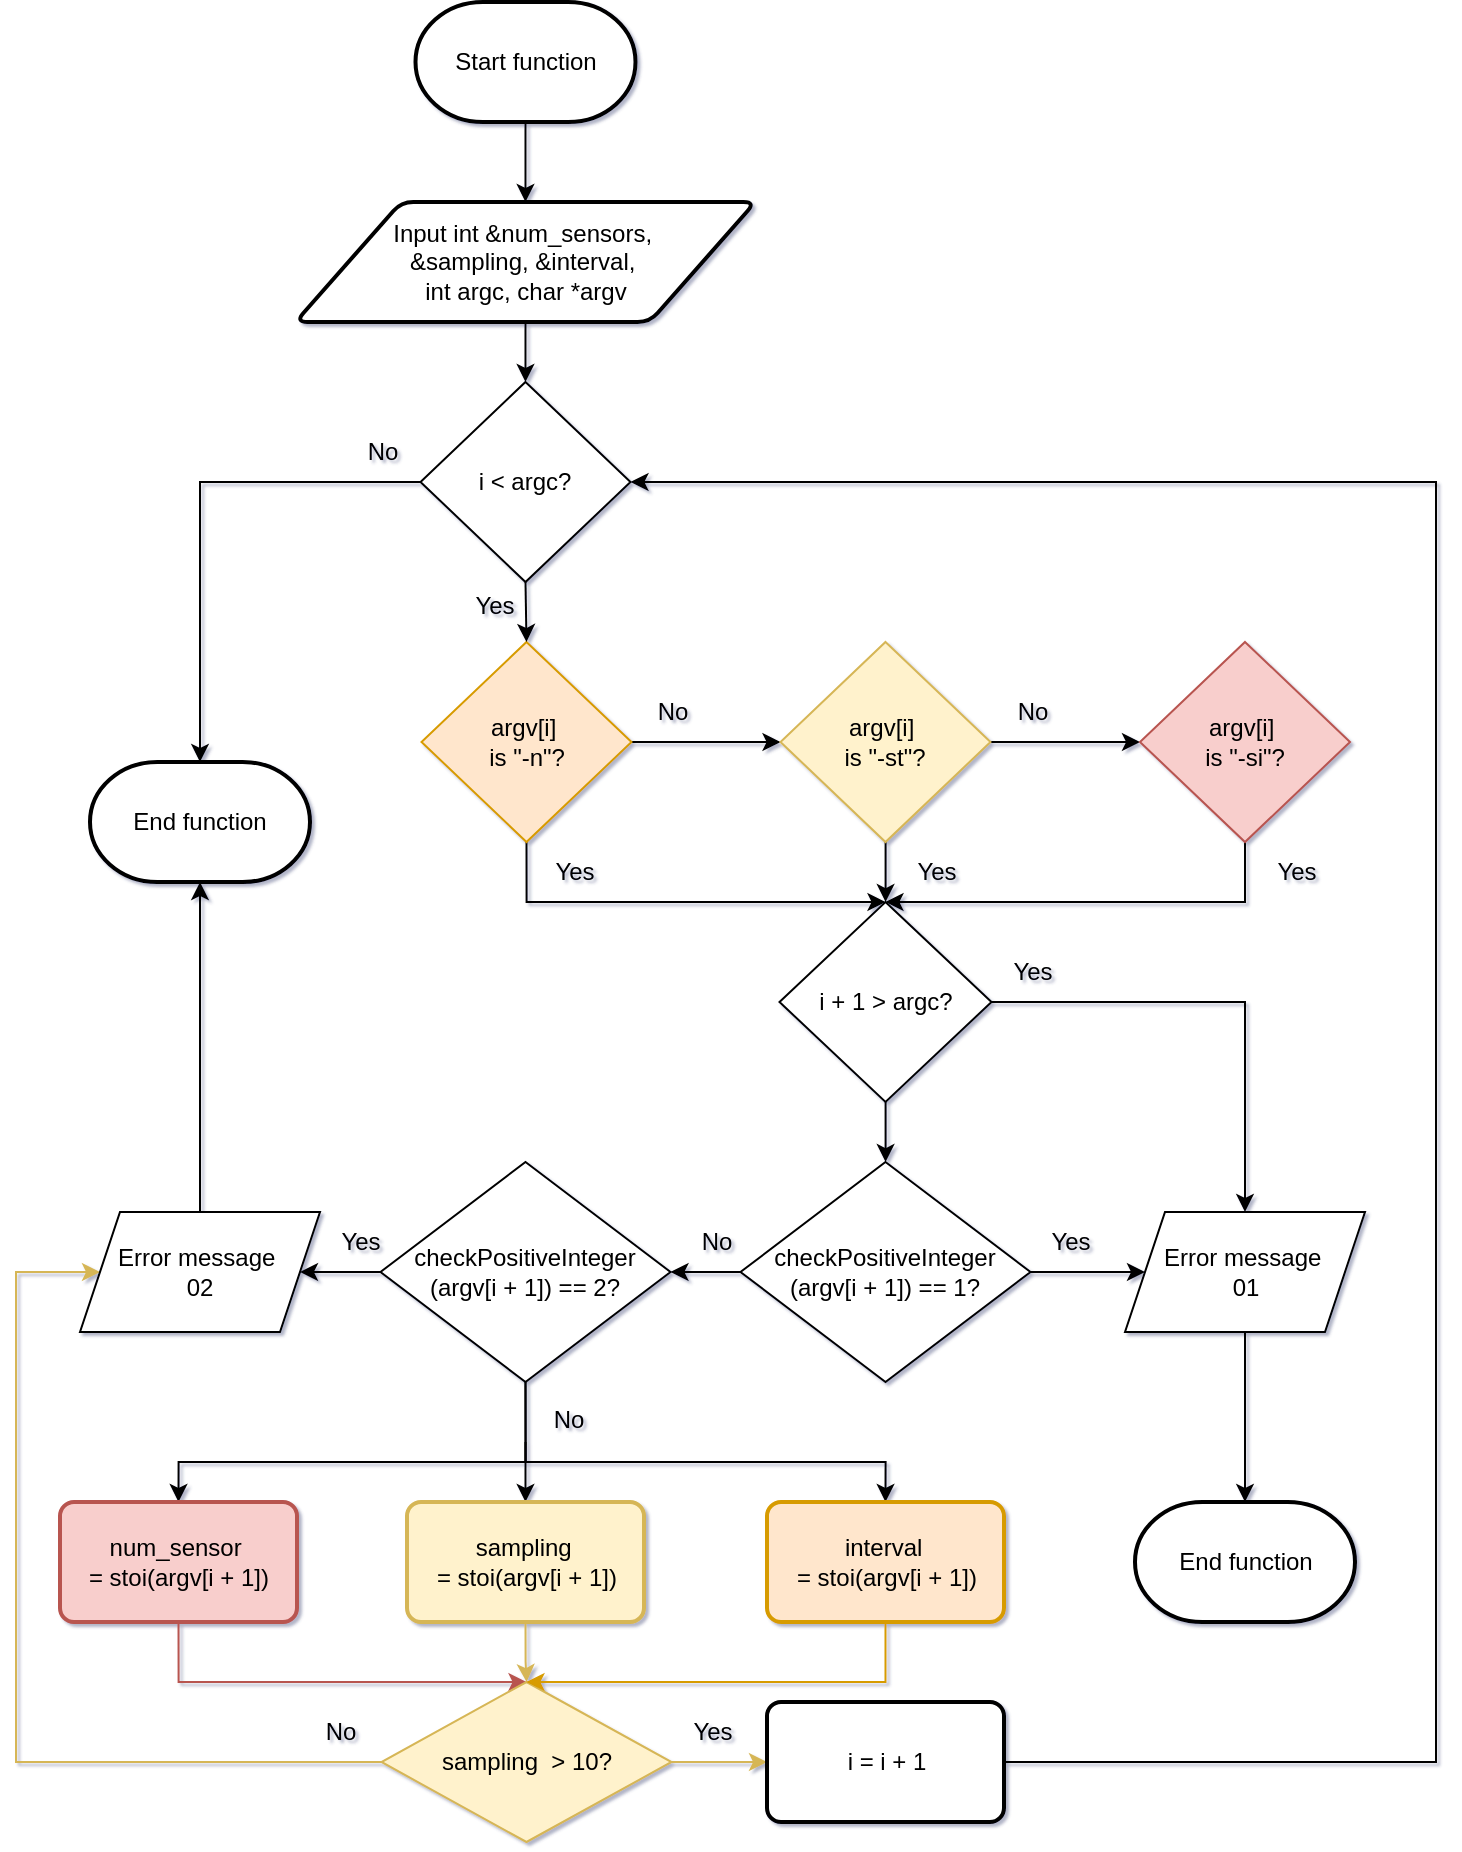 <mxfile version="25.0.3">
  <diagram id="C5RBs43oDa-KdzZeNtuy" name="Page-1">
    <mxGraphModel dx="3029" dy="1358" grid="1" gridSize="10" guides="1" tooltips="1" connect="1" arrows="1" fold="1" page="1" pageScale="1" pageWidth="827" pageHeight="1169" background="#ffffff" math="0" shadow="1">
      <root>
        <mxCell id="WIyWlLk6GJQsqaUBKTNV-0" />
        <mxCell id="WIyWlLk6GJQsqaUBKTNV-1" parent="WIyWlLk6GJQsqaUBKTNV-0" />
        <mxCell id="CSa7q8-_0lmayoIT9pLw-3" value="" style="edgeStyle=orthogonalEdgeStyle;rounded=0;orthogonalLoop=1;jettySize=auto;html=1;" parent="WIyWlLk6GJQsqaUBKTNV-1" source="eS74OC8M9QgN0ZQbm4vK-0" target="eS74OC8M9QgN0ZQbm4vK-1" edge="1">
          <mxGeometry relative="1" as="geometry" />
        </mxCell>
        <mxCell id="eS74OC8M9QgN0ZQbm4vK-0" value="Start function" style="strokeWidth=2;html=1;shape=mxgraph.flowchart.terminator;whiteSpace=wrap;" parent="WIyWlLk6GJQsqaUBKTNV-1" vertex="1">
          <mxGeometry x="249.75" y="10" width="110" height="60" as="geometry" />
        </mxCell>
        <mxCell id="CSa7q8-_0lmayoIT9pLw-26" style="edgeStyle=orthogonalEdgeStyle;rounded=0;orthogonalLoop=1;jettySize=auto;html=1;exitX=0.5;exitY=1;exitDx=0;exitDy=0;entryX=0.5;entryY=0;entryDx=0;entryDy=0;" parent="WIyWlLk6GJQsqaUBKTNV-1" source="eS74OC8M9QgN0ZQbm4vK-1" target="CSa7q8-_0lmayoIT9pLw-25" edge="1">
          <mxGeometry relative="1" as="geometry" />
        </mxCell>
        <mxCell id="eS74OC8M9QgN0ZQbm4vK-1" value="Input int &amp;amp;num_sensors,&amp;nbsp;&lt;div&gt;&amp;amp;sampling, &amp;amp;&lt;span style=&quot;background-color: initial;&quot;&gt;interval,&amp;nbsp;&lt;/span&gt;&lt;/div&gt;&lt;div&gt;&lt;span style=&quot;background-color: initial;&quot;&gt;int argc, char *argv&lt;/span&gt;&lt;/div&gt;" style="shape=parallelogram;html=1;strokeWidth=2;perimeter=parallelogramPerimeter;whiteSpace=wrap;rounded=1;arcSize=12;size=0.23;" parent="WIyWlLk6GJQsqaUBKTNV-1" vertex="1">
          <mxGeometry x="189.75" y="110" width="230" height="60" as="geometry" />
        </mxCell>
        <mxCell id="CSa7q8-_0lmayoIT9pLw-14" value="" style="edgeStyle=orthogonalEdgeStyle;rounded=0;orthogonalLoop=1;jettySize=auto;html=1;" parent="WIyWlLk6GJQsqaUBKTNV-1" source="CSa7q8-_0lmayoIT9pLw-6" target="CSa7q8-_0lmayoIT9pLw-12" edge="1">
          <mxGeometry relative="1" as="geometry" />
        </mxCell>
        <mxCell id="CSa7q8-_0lmayoIT9pLw-81" style="edgeStyle=orthogonalEdgeStyle;rounded=0;orthogonalLoop=1;jettySize=auto;html=1;exitX=1;exitY=0.5;exitDx=0;exitDy=0;entryX=0.5;entryY=0;entryDx=0;entryDy=0;" parent="WIyWlLk6GJQsqaUBKTNV-1" source="CSa7q8-_0lmayoIT9pLw-6" target="CSa7q8-_0lmayoIT9pLw-56" edge="1">
          <mxGeometry relative="1" as="geometry" />
        </mxCell>
        <mxCell id="CSa7q8-_0lmayoIT9pLw-6" value="i + 1 &amp;gt; argc?" style="rhombus;whiteSpace=wrap;html=1;" parent="WIyWlLk6GJQsqaUBKTNV-1" vertex="1">
          <mxGeometry x="431.75" y="460" width="106" height="100" as="geometry" />
        </mxCell>
        <mxCell id="CSa7q8-_0lmayoIT9pLw-10" value="End function" style="strokeWidth=2;html=1;shape=mxgraph.flowchart.terminator;whiteSpace=wrap;" parent="WIyWlLk6GJQsqaUBKTNV-1" vertex="1">
          <mxGeometry x="87" y="390" width="110" height="60" as="geometry" />
        </mxCell>
        <mxCell id="CSa7q8-_0lmayoIT9pLw-80" style="edgeStyle=orthogonalEdgeStyle;rounded=0;orthogonalLoop=1;jettySize=auto;html=1;exitX=0;exitY=0.5;exitDx=0;exitDy=0;entryX=1;entryY=0.5;entryDx=0;entryDy=0;" parent="WIyWlLk6GJQsqaUBKTNV-1" source="CSa7q8-_0lmayoIT9pLw-12" target="CSa7q8-_0lmayoIT9pLw-13" edge="1">
          <mxGeometry relative="1" as="geometry" />
        </mxCell>
        <mxCell id="CSa7q8-_0lmayoIT9pLw-82" style="edgeStyle=orthogonalEdgeStyle;rounded=0;orthogonalLoop=1;jettySize=auto;html=1;exitX=1;exitY=0.5;exitDx=0;exitDy=0;entryX=0;entryY=0.5;entryDx=0;entryDy=0;" parent="WIyWlLk6GJQsqaUBKTNV-1" source="CSa7q8-_0lmayoIT9pLw-12" target="CSa7q8-_0lmayoIT9pLw-56" edge="1">
          <mxGeometry relative="1" as="geometry" />
        </mxCell>
        <mxCell id="CSa7q8-_0lmayoIT9pLw-12" value="checkPositiveInteger&lt;div&gt;(argv[i + 1]) == 1?&lt;/div&gt;" style="rhombus;whiteSpace=wrap;html=1;" parent="WIyWlLk6GJQsqaUBKTNV-1" vertex="1">
          <mxGeometry x="412.25" y="590" width="145" height="110" as="geometry" />
        </mxCell>
        <mxCell id="CSa7q8-_0lmayoIT9pLw-74" style="edgeStyle=orthogonalEdgeStyle;rounded=0;orthogonalLoop=1;jettySize=auto;html=1;exitX=0.5;exitY=1;exitDx=0;exitDy=0;entryX=0.5;entryY=0;entryDx=0;entryDy=0;" parent="WIyWlLk6GJQsqaUBKTNV-1" target="CSa7q8-_0lmayoIT9pLw-44" edge="1">
          <mxGeometry relative="1" as="geometry">
            <mxPoint x="304.75" y="730" as="sourcePoint" />
          </mxGeometry>
        </mxCell>
        <mxCell id="CSa7q8-_0lmayoIT9pLw-75" style="edgeStyle=orthogonalEdgeStyle;rounded=0;orthogonalLoop=1;jettySize=auto;html=1;exitX=0.5;exitY=1;exitDx=0;exitDy=0;entryX=0.5;entryY=0;entryDx=0;entryDy=0;" parent="WIyWlLk6GJQsqaUBKTNV-1" source="CSa7q8-_0lmayoIT9pLw-13" target="CSa7q8-_0lmayoIT9pLw-21" edge="1">
          <mxGeometry relative="1" as="geometry">
            <mxPoint x="304.75" y="730" as="sourcePoint" />
            <Array as="points">
              <mxPoint x="305" y="740" />
              <mxPoint x="131" y="740" />
            </Array>
          </mxGeometry>
        </mxCell>
        <mxCell id="CSa7q8-_0lmayoIT9pLw-76" style="edgeStyle=orthogonalEdgeStyle;rounded=0;orthogonalLoop=1;jettySize=auto;html=1;entryX=0.5;entryY=0;entryDx=0;entryDy=0;exitX=0.5;exitY=1;exitDx=0;exitDy=0;" parent="WIyWlLk6GJQsqaUBKTNV-1" source="CSa7q8-_0lmayoIT9pLw-13" target="CSa7q8-_0lmayoIT9pLw-72" edge="1">
          <mxGeometry relative="1" as="geometry">
            <mxPoint x="305" y="710" as="sourcePoint" />
            <Array as="points">
              <mxPoint x="305" y="740" />
              <mxPoint x="485" y="740" />
            </Array>
          </mxGeometry>
        </mxCell>
        <mxCell id="CSa7q8-_0lmayoIT9pLw-83" style="edgeStyle=orthogonalEdgeStyle;rounded=0;orthogonalLoop=1;jettySize=auto;html=1;exitX=0;exitY=0.5;exitDx=0;exitDy=0;entryX=1;entryY=0.5;entryDx=0;entryDy=0;" parent="WIyWlLk6GJQsqaUBKTNV-1" source="CSa7q8-_0lmayoIT9pLw-13" target="CSa7q8-_0lmayoIT9pLw-57" edge="1">
          <mxGeometry relative="1" as="geometry" />
        </mxCell>
        <mxCell id="CSa7q8-_0lmayoIT9pLw-13" value="checkPositiveInteger&lt;div&gt;(argv[i + 1]) == 2?&lt;/div&gt;" style="rhombus;whiteSpace=wrap;html=1;" parent="WIyWlLk6GJQsqaUBKTNV-1" vertex="1">
          <mxGeometry x="232.25" y="590" width="145" height="110" as="geometry" />
        </mxCell>
        <mxCell id="CSa7q8-_0lmayoIT9pLw-89" style="edgeStyle=orthogonalEdgeStyle;rounded=0;orthogonalLoop=1;jettySize=auto;html=1;exitX=0.5;exitY=1;exitDx=0;exitDy=0;entryX=0.5;entryY=0;entryDx=0;entryDy=0;fillColor=#f8cecc;strokeColor=#b85450;" parent="WIyWlLk6GJQsqaUBKTNV-1" source="CSa7q8-_0lmayoIT9pLw-21" target="CSa7q8-_0lmayoIT9pLw-45" edge="1">
          <mxGeometry relative="1" as="geometry">
            <Array as="points">
              <mxPoint x="131" y="850" />
            </Array>
          </mxGeometry>
        </mxCell>
        <mxCell id="CSa7q8-_0lmayoIT9pLw-21" value="num_sensor&amp;nbsp;&lt;div&gt;= stoi(argv[i + 1])&lt;/div&gt;" style="rounded=1;whiteSpace=wrap;html=1;absoluteArcSize=1;arcSize=14;strokeWidth=2;fillColor=#f8cecc;strokeColor=#b85450;" parent="WIyWlLk6GJQsqaUBKTNV-1" vertex="1">
          <mxGeometry x="72" y="760" width="118.5" height="60" as="geometry" />
        </mxCell>
        <mxCell id="CSa7q8-_0lmayoIT9pLw-66" style="edgeStyle=orthogonalEdgeStyle;rounded=0;orthogonalLoop=1;jettySize=auto;html=1;exitX=1;exitY=0.5;exitDx=0;exitDy=0;entryX=0;entryY=0.5;entryDx=0;entryDy=0;" parent="WIyWlLk6GJQsqaUBKTNV-1" source="CSa7q8-_0lmayoIT9pLw-23" target="CSa7q8-_0lmayoIT9pLw-30" edge="1">
          <mxGeometry relative="1" as="geometry" />
        </mxCell>
        <mxCell id="CSa7q8-_0lmayoIT9pLw-68" style="edgeStyle=orthogonalEdgeStyle;rounded=0;orthogonalLoop=1;jettySize=auto;html=1;exitX=0.5;exitY=1;exitDx=0;exitDy=0;entryX=0.5;entryY=0;entryDx=0;entryDy=0;" parent="WIyWlLk6GJQsqaUBKTNV-1" source="CSa7q8-_0lmayoIT9pLw-23" target="CSa7q8-_0lmayoIT9pLw-6" edge="1">
          <mxGeometry relative="1" as="geometry">
            <Array as="points">
              <mxPoint x="305" y="460" />
            </Array>
          </mxGeometry>
        </mxCell>
        <mxCell id="CSa7q8-_0lmayoIT9pLw-23" value="argv[i]&amp;nbsp;&lt;div&gt;is &quot;-n&quot;?&lt;/div&gt;" style="rhombus;whiteSpace=wrap;html=1;fillColor=#ffe6cc;strokeColor=#d79b00;" parent="WIyWlLk6GJQsqaUBKTNV-1" vertex="1">
          <mxGeometry x="252.75" y="330" width="105" height="100" as="geometry" />
        </mxCell>
        <mxCell id="CSa7q8-_0lmayoIT9pLw-27" style="edgeStyle=orthogonalEdgeStyle;rounded=0;orthogonalLoop=1;jettySize=auto;html=1;exitX=0.5;exitY=1;exitDx=0;exitDy=0;entryX=0.5;entryY=0;entryDx=0;entryDy=0;" parent="WIyWlLk6GJQsqaUBKTNV-1" source="CSa7q8-_0lmayoIT9pLw-25" target="CSa7q8-_0lmayoIT9pLw-23" edge="1">
          <mxGeometry relative="1" as="geometry" />
        </mxCell>
        <mxCell id="CSa7q8-_0lmayoIT9pLw-25" value="i &amp;lt; argc?" style="rhombus;whiteSpace=wrap;html=1;" parent="WIyWlLk6GJQsqaUBKTNV-1" vertex="1">
          <mxGeometry x="252.25" y="200" width="105" height="100" as="geometry" />
        </mxCell>
        <mxCell id="CSa7q8-_0lmayoIT9pLw-63" value="" style="edgeStyle=orthogonalEdgeStyle;rounded=0;orthogonalLoop=1;jettySize=auto;html=1;" parent="WIyWlLk6GJQsqaUBKTNV-1" source="CSa7q8-_0lmayoIT9pLw-30" target="CSa7q8-_0lmayoIT9pLw-6" edge="1">
          <mxGeometry relative="1" as="geometry" />
        </mxCell>
        <mxCell id="CSa7q8-_0lmayoIT9pLw-67" style="edgeStyle=orthogonalEdgeStyle;rounded=0;orthogonalLoop=1;jettySize=auto;html=1;exitX=1;exitY=0.5;exitDx=0;exitDy=0;entryX=0;entryY=0.5;entryDx=0;entryDy=0;" parent="WIyWlLk6GJQsqaUBKTNV-1" source="CSa7q8-_0lmayoIT9pLw-30" target="CSa7q8-_0lmayoIT9pLw-48" edge="1">
          <mxGeometry relative="1" as="geometry" />
        </mxCell>
        <mxCell id="CSa7q8-_0lmayoIT9pLw-30" value="argv[i]&amp;nbsp;&lt;div&gt;is &quot;-st&quot;?&lt;/div&gt;" style="rhombus;whiteSpace=wrap;html=1;fillColor=#fff2cc;strokeColor=#d6b656;" parent="WIyWlLk6GJQsqaUBKTNV-1" vertex="1">
          <mxGeometry x="432.25" y="330" width="105" height="100" as="geometry" />
        </mxCell>
        <mxCell id="CSa7q8-_0lmayoIT9pLw-79" style="edgeStyle=orthogonalEdgeStyle;rounded=0;orthogonalLoop=1;jettySize=auto;html=1;exitX=0.5;exitY=1;exitDx=0;exitDy=0;fillColor=#fff2cc;strokeColor=#d6b656;" parent="WIyWlLk6GJQsqaUBKTNV-1" source="CSa7q8-_0lmayoIT9pLw-44" target="CSa7q8-_0lmayoIT9pLw-45" edge="1">
          <mxGeometry relative="1" as="geometry" />
        </mxCell>
        <mxCell id="CSa7q8-_0lmayoIT9pLw-44" value="sampling&amp;nbsp;&lt;div&gt;= stoi(argv[i + 1])&lt;/div&gt;" style="rounded=1;whiteSpace=wrap;html=1;absoluteArcSize=1;arcSize=14;strokeWidth=2;fillColor=#fff2cc;strokeColor=#d6b656;" parent="WIyWlLk6GJQsqaUBKTNV-1" vertex="1">
          <mxGeometry x="245.5" y="760" width="118.5" height="60" as="geometry" />
        </mxCell>
        <mxCell id="CSa7q8-_0lmayoIT9pLw-85" style="edgeStyle=orthogonalEdgeStyle;rounded=0;orthogonalLoop=1;jettySize=auto;html=1;exitX=1;exitY=0.5;exitDx=0;exitDy=0;entryX=0;entryY=0.5;entryDx=0;entryDy=0;fillColor=#fff2cc;strokeColor=#d6b656;" parent="WIyWlLk6GJQsqaUBKTNV-1" source="CSa7q8-_0lmayoIT9pLw-45" target="CSa7q8-_0lmayoIT9pLw-73" edge="1">
          <mxGeometry relative="1" as="geometry" />
        </mxCell>
        <mxCell id="CSa7q8-_0lmayoIT9pLw-90" style="edgeStyle=orthogonalEdgeStyle;rounded=0;orthogonalLoop=1;jettySize=auto;html=1;exitX=0;exitY=0.5;exitDx=0;exitDy=0;entryX=0;entryY=0.5;entryDx=0;entryDy=0;fillColor=#fff2cc;strokeColor=#d6b656;" parent="WIyWlLk6GJQsqaUBKTNV-1" source="CSa7q8-_0lmayoIT9pLw-45" target="CSa7q8-_0lmayoIT9pLw-57" edge="1">
          <mxGeometry relative="1" as="geometry">
            <Array as="points">
              <mxPoint x="50" y="890" />
              <mxPoint x="50" y="645" />
            </Array>
          </mxGeometry>
        </mxCell>
        <mxCell id="CSa7q8-_0lmayoIT9pLw-45" value="sampling&amp;nbsp; &amp;gt; 10?" style="rhombus;whiteSpace=wrap;html=1;fillColor=#fff2cc;strokeColor=#d6b656;" parent="WIyWlLk6GJQsqaUBKTNV-1" vertex="1">
          <mxGeometry x="232.75" y="850" width="145" height="80" as="geometry" />
        </mxCell>
        <mxCell id="CSa7q8-_0lmayoIT9pLw-70" style="edgeStyle=orthogonalEdgeStyle;rounded=0;orthogonalLoop=1;jettySize=auto;html=1;exitX=0.5;exitY=1;exitDx=0;exitDy=0;entryX=0.5;entryY=0;entryDx=0;entryDy=0;" parent="WIyWlLk6GJQsqaUBKTNV-1" source="CSa7q8-_0lmayoIT9pLw-48" target="CSa7q8-_0lmayoIT9pLw-6" edge="1">
          <mxGeometry relative="1" as="geometry">
            <Array as="points">
              <mxPoint x="665" y="460" />
            </Array>
          </mxGeometry>
        </mxCell>
        <mxCell id="CSa7q8-_0lmayoIT9pLw-48" value="argv[i]&amp;nbsp;&lt;div&gt;is &quot;-si&quot;?&lt;/div&gt;" style="rhombus;whiteSpace=wrap;html=1;fillColor=#f8cecc;strokeColor=#b85450;" parent="WIyWlLk6GJQsqaUBKTNV-1" vertex="1">
          <mxGeometry x="612" y="330" width="105" height="100" as="geometry" />
        </mxCell>
        <mxCell id="CSa7q8-_0lmayoIT9pLw-56" value="Error message&amp;nbsp;&lt;div&gt;01&lt;/div&gt;" style="shape=parallelogram;perimeter=parallelogramPerimeter;whiteSpace=wrap;html=1;fixedSize=1;" parent="WIyWlLk6GJQsqaUBKTNV-1" vertex="1">
          <mxGeometry x="604.5" y="615" width="120" height="60" as="geometry" />
        </mxCell>
        <mxCell id="CSa7q8-_0lmayoIT9pLw-57" value="Error message&amp;nbsp;&lt;div&gt;02&lt;/div&gt;" style="shape=parallelogram;perimeter=parallelogramPerimeter;whiteSpace=wrap;html=1;fixedSize=1;" parent="WIyWlLk6GJQsqaUBKTNV-1" vertex="1">
          <mxGeometry x="82" y="615" width="120" height="60" as="geometry" />
        </mxCell>
        <mxCell id="CSa7q8-_0lmayoIT9pLw-84" value="" style="edgeStyle=orthogonalEdgeStyle;rounded=0;orthogonalLoop=1;jettySize=auto;html=1;fillColor=#ffe6cc;strokeColor=#d79b00;entryX=0.5;entryY=0;entryDx=0;entryDy=0;" parent="WIyWlLk6GJQsqaUBKTNV-1" source="CSa7q8-_0lmayoIT9pLw-72" target="CSa7q8-_0lmayoIT9pLw-45" edge="1">
          <mxGeometry relative="1" as="geometry">
            <Array as="points">
              <mxPoint x="485" y="850" />
            </Array>
          </mxGeometry>
        </mxCell>
        <mxCell id="CSa7q8-_0lmayoIT9pLw-72" value="interval&amp;nbsp;&lt;div&gt;= stoi(argv[i + 1])&lt;/div&gt;" style="rounded=1;whiteSpace=wrap;html=1;absoluteArcSize=1;arcSize=14;strokeWidth=2;fillColor=#ffe6cc;strokeColor=#d79b00;" parent="WIyWlLk6GJQsqaUBKTNV-1" vertex="1">
          <mxGeometry x="425.5" y="760" width="118.5" height="60" as="geometry" />
        </mxCell>
        <mxCell id="CSa7q8-_0lmayoIT9pLw-86" style="edgeStyle=orthogonalEdgeStyle;rounded=0;orthogonalLoop=1;jettySize=auto;html=1;exitX=1;exitY=0.5;exitDx=0;exitDy=0;entryX=1;entryY=0.5;entryDx=0;entryDy=0;" parent="WIyWlLk6GJQsqaUBKTNV-1" source="CSa7q8-_0lmayoIT9pLw-73" target="CSa7q8-_0lmayoIT9pLw-25" edge="1">
          <mxGeometry relative="1" as="geometry">
            <Array as="points">
              <mxPoint x="760" y="890" />
              <mxPoint x="760" y="250" />
            </Array>
          </mxGeometry>
        </mxCell>
        <mxCell id="CSa7q8-_0lmayoIT9pLw-73" value="i = i + 1" style="rounded=1;whiteSpace=wrap;html=1;absoluteArcSize=1;arcSize=14;strokeWidth=2;" parent="WIyWlLk6GJQsqaUBKTNV-1" vertex="1">
          <mxGeometry x="425.5" y="860" width="118.5" height="60" as="geometry" />
        </mxCell>
        <mxCell id="CSa7q8-_0lmayoIT9pLw-87" style="edgeStyle=orthogonalEdgeStyle;rounded=0;orthogonalLoop=1;jettySize=auto;html=1;exitX=0;exitY=0.5;exitDx=0;exitDy=0;entryX=0.5;entryY=0;entryDx=0;entryDy=0;entryPerimeter=0;" parent="WIyWlLk6GJQsqaUBKTNV-1" source="CSa7q8-_0lmayoIT9pLw-25" target="CSa7q8-_0lmayoIT9pLw-10" edge="1">
          <mxGeometry relative="1" as="geometry" />
        </mxCell>
        <mxCell id="CSa7q8-_0lmayoIT9pLw-88" style="edgeStyle=orthogonalEdgeStyle;rounded=0;orthogonalLoop=1;jettySize=auto;html=1;exitX=0.5;exitY=0;exitDx=0;exitDy=0;entryX=0.5;entryY=1;entryDx=0;entryDy=0;entryPerimeter=0;" parent="WIyWlLk6GJQsqaUBKTNV-1" source="CSa7q8-_0lmayoIT9pLw-57" target="CSa7q8-_0lmayoIT9pLw-10" edge="1">
          <mxGeometry relative="1" as="geometry" />
        </mxCell>
        <mxCell id="CSa7q8-_0lmayoIT9pLw-91" value="End function" style="strokeWidth=2;html=1;shape=mxgraph.flowchart.terminator;whiteSpace=wrap;" parent="WIyWlLk6GJQsqaUBKTNV-1" vertex="1">
          <mxGeometry x="609.5" y="760" width="110" height="60" as="geometry" />
        </mxCell>
        <mxCell id="CSa7q8-_0lmayoIT9pLw-92" style="edgeStyle=orthogonalEdgeStyle;rounded=0;orthogonalLoop=1;jettySize=auto;html=1;exitX=0.5;exitY=1;exitDx=0;exitDy=0;entryX=0.5;entryY=0;entryDx=0;entryDy=0;entryPerimeter=0;" parent="WIyWlLk6GJQsqaUBKTNV-1" source="CSa7q8-_0lmayoIT9pLw-56" target="CSa7q8-_0lmayoIT9pLw-91" edge="1">
          <mxGeometry relative="1" as="geometry" />
        </mxCell>
        <mxCell id="CSa7q8-_0lmayoIT9pLw-93" value="Yes" style="text;html=1;align=center;verticalAlign=middle;resizable=0;points=[];autosize=1;strokeColor=none;fillColor=none;" parent="WIyWlLk6GJQsqaUBKTNV-1" vertex="1">
          <mxGeometry x="269" y="297" width="40" height="30" as="geometry" />
        </mxCell>
        <mxCell id="CSa7q8-_0lmayoIT9pLw-94" value="Yes" style="text;html=1;align=center;verticalAlign=middle;resizable=0;points=[];autosize=1;strokeColor=none;fillColor=none;" parent="WIyWlLk6GJQsqaUBKTNV-1" vertex="1">
          <mxGeometry x="309" y="430" width="40" height="30" as="geometry" />
        </mxCell>
        <mxCell id="CSa7q8-_0lmayoIT9pLw-95" value="Yes" style="text;html=1;align=center;verticalAlign=middle;resizable=0;points=[];autosize=1;strokeColor=none;fillColor=none;" parent="WIyWlLk6GJQsqaUBKTNV-1" vertex="1">
          <mxGeometry x="490" y="430" width="40" height="30" as="geometry" />
        </mxCell>
        <mxCell id="CSa7q8-_0lmayoIT9pLw-96" value="Yes" style="text;html=1;align=center;verticalAlign=middle;resizable=0;points=[];autosize=1;strokeColor=none;fillColor=none;" parent="WIyWlLk6GJQsqaUBKTNV-1" vertex="1">
          <mxGeometry x="670" y="430" width="40" height="30" as="geometry" />
        </mxCell>
        <mxCell id="CSa7q8-_0lmayoIT9pLw-97" value="Yes" style="text;html=1;align=center;verticalAlign=middle;resizable=0;points=[];autosize=1;strokeColor=none;fillColor=none;" parent="WIyWlLk6GJQsqaUBKTNV-1" vertex="1">
          <mxGeometry x="537.75" y="480" width="40" height="30" as="geometry" />
        </mxCell>
        <mxCell id="CSa7q8-_0lmayoIT9pLw-98" value="Yes" style="text;html=1;align=center;verticalAlign=middle;resizable=0;points=[];autosize=1;strokeColor=none;fillColor=none;" parent="WIyWlLk6GJQsqaUBKTNV-1" vertex="1">
          <mxGeometry x="557.25" y="615" width="40" height="30" as="geometry" />
        </mxCell>
        <mxCell id="CSa7q8-_0lmayoIT9pLw-99" value="Yes" style="text;html=1;align=center;verticalAlign=middle;resizable=0;points=[];autosize=1;strokeColor=none;fillColor=none;" parent="WIyWlLk6GJQsqaUBKTNV-1" vertex="1">
          <mxGeometry x="202" y="615" width="40" height="30" as="geometry" />
        </mxCell>
        <mxCell id="CSa7q8-_0lmayoIT9pLw-100" value="No" style="text;html=1;align=center;verticalAlign=middle;resizable=0;points=[];autosize=1;strokeColor=none;fillColor=none;" parent="WIyWlLk6GJQsqaUBKTNV-1" vertex="1">
          <mxGeometry x="192.25" y="860" width="40" height="30" as="geometry" />
        </mxCell>
        <mxCell id="CSa7q8-_0lmayoIT9pLw-101" value="No" style="text;html=1;align=center;verticalAlign=middle;resizable=0;points=[];autosize=1;strokeColor=none;fillColor=none;" parent="WIyWlLk6GJQsqaUBKTNV-1" vertex="1">
          <mxGeometry x="212.75" y="220" width="40" height="30" as="geometry" />
        </mxCell>
        <mxCell id="CSa7q8-_0lmayoIT9pLw-102" value="No" style="text;html=1;align=center;verticalAlign=middle;resizable=0;points=[];autosize=1;strokeColor=none;fillColor=none;" parent="WIyWlLk6GJQsqaUBKTNV-1" vertex="1">
          <mxGeometry x="357.75" y="350" width="40" height="30" as="geometry" />
        </mxCell>
        <mxCell id="CSa7q8-_0lmayoIT9pLw-103" value="No" style="text;html=1;align=center;verticalAlign=middle;resizable=0;points=[];autosize=1;strokeColor=none;fillColor=none;" parent="WIyWlLk6GJQsqaUBKTNV-1" vertex="1">
          <mxGeometry x="537.75" y="350" width="40" height="30" as="geometry" />
        </mxCell>
        <mxCell id="CSa7q8-_0lmayoIT9pLw-104" value="No" style="text;html=1;align=center;verticalAlign=middle;resizable=0;points=[];autosize=1;strokeColor=none;fillColor=none;" parent="WIyWlLk6GJQsqaUBKTNV-1" vertex="1">
          <mxGeometry x="379.75" y="615" width="40" height="30" as="geometry" />
        </mxCell>
        <mxCell id="CSa7q8-_0lmayoIT9pLw-105" value="No" style="text;html=1;align=center;verticalAlign=middle;resizable=0;points=[];autosize=1;strokeColor=none;fillColor=none;" parent="WIyWlLk6GJQsqaUBKTNV-1" vertex="1">
          <mxGeometry x="306" y="704" width="40" height="30" as="geometry" />
        </mxCell>
        <mxCell id="CSa7q8-_0lmayoIT9pLw-106" value="Yes" style="text;html=1;align=center;verticalAlign=middle;resizable=0;points=[];autosize=1;strokeColor=none;fillColor=none;" parent="WIyWlLk6GJQsqaUBKTNV-1" vertex="1">
          <mxGeometry x="377.75" y="860" width="40" height="30" as="geometry" />
        </mxCell>
      </root>
    </mxGraphModel>
  </diagram>
</mxfile>
